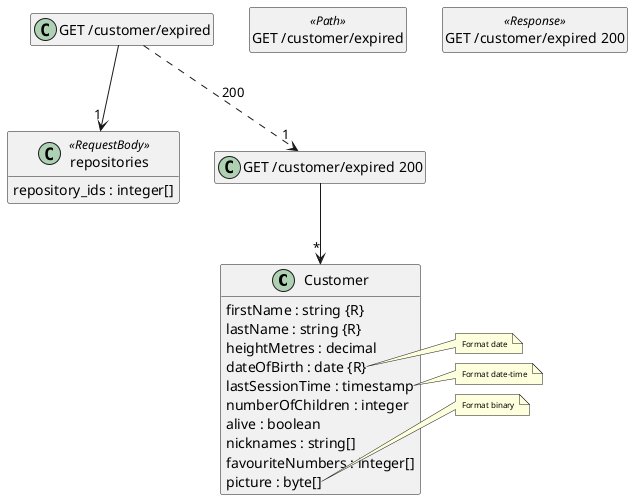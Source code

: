 @startuml
hide <<Path>> circle
hide <<Response>> circle
hide <<Parameter>> circle
hide empty methods
hide empty fields
set namespaceSeparator none

class "Customer" as Customer {
  {field} firstName : string {R}
  {field} lastName : string {R}
  {field} heightMetres : decimal
  {field} dateOfBirth : date {R}
  {field} lastSessionTime : timestamp
  {field} numberOfChildren : integer
  {field} alive : boolean
  {field} nicknames : string[]
  {field} favouriteNumbers : integer[]
  {field} picture : byte[]
}
note right of Customer::"dateOfBirth"
	<size:8>Format date</size>
end note
note right of Customer::"lastSessionTime"
	<size:8>Format date-time</size>
end note
note right of Customer::"picture"
	<size:8>Format binary</size>
end note

class "repositories" as repositories <<RequestBody>> {
  {field} repository_ids : integer[]
}

class "GET /customer/expired" as GET_/customer/expired <<Path>> {
}

class "GET /customer/expired 200" as GET_/customer/expired_200 <<Response>> {
}

"GET /customer/expired 200" --> "*" "Customer"

"GET /customer/expired" ..> "1" "GET /customer/expired 200"  :  "200"

"GET /customer/expired" --> "1" "repositories"

@enduml